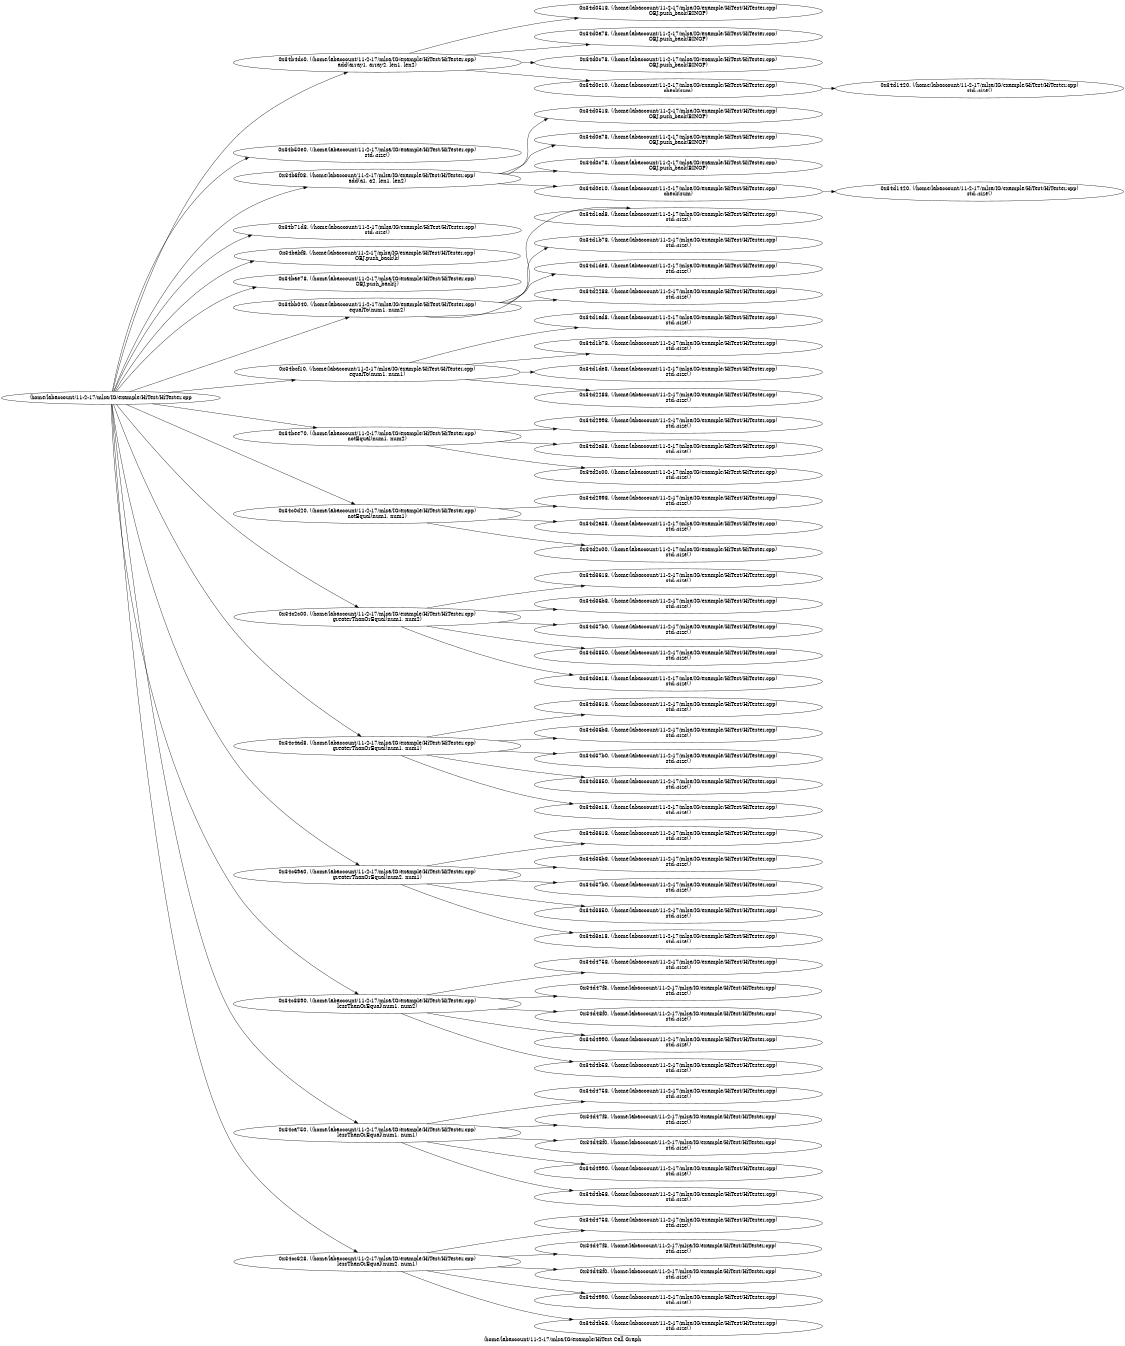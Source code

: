 digraph "/home/labaccount/11-2-17/mlsa/IG/example/HiTest Call Graph" {
	graph [dpi=300
		rankdir=LR
		size="7.5, 10"
		label="/home/labaccount/11-2-17/mlsa/IG/example/HiTest Call Graph"
	];

	Node0x479352024 [shape=oval, label="/home/labaccount/11-2-17/mlsa/IG/example/HiTest/HiTester.cpp"];
	Node0x571477770 [shape=oval, label="0x34b4dc0. (/home/labaccount/11-2-17/mlsa/IG/example/HiTest/HiTester.cpp)\nadd(array1, array2, len1, len2)"];
	Node0x479352024 -> Node0x571477770;
	Node0x758856336 [shape=oval, label="0x34b50e0. (/home/labaccount/11-2-17/mlsa/IG/example/HiTest/HiTester.cpp)\nstd::size()"];
	Node0x479352024 -> Node0x758856336;
	Node0x322763895 [shape=oval, label="0x34b6f08. (/home/labaccount/11-2-17/mlsa/IG/example/HiTest/HiTester.cpp)\nadd(a1, a2, len1, len2)"];
	Node0x479352024 -> Node0x322763895;
	Node0x788830225 [shape=oval, label="0x34b71d8. (/home/labaccount/11-2-17/mlsa/IG/example/HiTest/HiTester.cpp)\nstd::size()"];
	Node0x479352024 -> Node0x788830225;
	Node0x686830596 [shape=oval, label="0x34babf8. (/home/labaccount/11-2-17/mlsa/IG/example/HiTest/HiTester.cpp)\nOBJ.push_back(k)"];
	Node0x479352024 -> Node0x686830596;
	Node0x630097731 [shape=oval, label="0x34bae78. (/home/labaccount/11-2-17/mlsa/IG/example/HiTest/HiTester.cpp)\nOBJ.push_back(j)"];
	Node0x479352024 -> Node0x630097731;
	Node0x355853535 [shape=oval, label="0x34bb040. (/home/labaccount/11-2-17/mlsa/IG/example/HiTest/HiTester.cpp)\nequalTo(num1, num2)"];
	Node0x479352024 -> Node0x355853535;
	Node0x814185772 [shape=oval, label="0x34bcf10. (/home/labaccount/11-2-17/mlsa/IG/example/HiTest/HiTester.cpp)\nequalTo(num1, num1)"];
	Node0x479352024 -> Node0x814185772;
	Node0x865584804 [shape=oval, label="0x34bee70. (/home/labaccount/11-2-17/mlsa/IG/example/HiTest/HiTester.cpp)\nnotEqual(num1, num2)"];
	Node0x479352024 -> Node0x865584804;
	Node0x477953564 [shape=oval, label="0x34c0d20. (/home/labaccount/11-2-17/mlsa/IG/example/HiTest/HiTester.cpp)\nnotEqual(num1, num1)"];
	Node0x479352024 -> Node0x477953564;
	Node0x425983122 [shape=oval, label="0x34c2c00. (/home/labaccount/11-2-17/mlsa/IG/example/HiTest/HiTester.cpp)\ngreaterThanOrEqual(num1, num2)"];
	Node0x479352024 -> Node0x425983122;
	Node0x674089829 [shape=oval, label="0x34c4ad8. (/home/labaccount/11-2-17/mlsa/IG/example/HiTest/HiTester.cpp)\ngreaterThanOrEqual(num1, num1)"];
	Node0x479352024 -> Node0x674089829;
	Node0x990396920 [shape=oval, label="0x34c69a0. (/home/labaccount/11-2-17/mlsa/IG/example/HiTest/HiTester.cpp)\ngreaterThanOrEqual(num2, num1)"];
	Node0x479352024 -> Node0x990396920;
	Node0x515986118 [shape=oval, label="0x34c8890. (/home/labaccount/11-2-17/mlsa/IG/example/HiTest/HiTester.cpp)\nlessThanOrEqual(num1, num2)"];
	Node0x479352024 -> Node0x515986118;
	Node0x592142407 [shape=oval, label="0x34ca750. (/home/labaccount/11-2-17/mlsa/IG/example/HiTest/HiTester.cpp)\nlessThanOrEqual(num1, num1)"];
	Node0x479352024 -> Node0x592142407;
	Node0x358637697 [shape=oval, label="0x34cc628. (/home/labaccount/11-2-17/mlsa/IG/example/HiTest/HiTester.cpp)\nlessThanOrEqual(num2, num1)"];
	Node0x479352024 -> Node0x358637697;
	Node0x737629306 [shape=oval, label="0x34d0518. (/home/labaccount/11-2-17/mlsa/IG/example/HiTest/HiTester.cpp)\nOBJ.push_back(BINOP)"];
	Node0x571477770 -> Node0x737629306;
	Node0x186504295 [shape=oval, label="0x34d0a78. (/home/labaccount/11-2-17/mlsa/IG/example/HiTest/HiTester.cpp)\nOBJ.push_back(BINOP)"];
	Node0x571477770 -> Node0x186504295;
	Node0x724421413 [shape=oval, label="0x34d0c78. (/home/labaccount/11-2-17/mlsa/IG/example/HiTest/HiTester.cpp)\nOBJ.push_back(BINOP)"];
	Node0x571477770 -> Node0x724421413;
	Node0x915277257 [shape=oval, label="0x34d0e10. (/home/labaccount/11-2-17/mlsa/IG/example/HiTest/HiTester.cpp)\ncheck(sum)"];
	Node0x571477770 -> Node0x915277257;
	Node0x228024621 [shape=oval, label="0x34d0518. (/home/labaccount/11-2-17/mlsa/IG/example/HiTest/HiTester.cpp)\nOBJ.push_back(BINOP)"];
	Node0x322763895 -> Node0x228024621;
	Node0x955578199 [shape=oval, label="0x34d0a78. (/home/labaccount/11-2-17/mlsa/IG/example/HiTest/HiTester.cpp)\nOBJ.push_back(BINOP)"];
	Node0x322763895 -> Node0x955578199;
	Node0x292532210 [shape=oval, label="0x34d0c78. (/home/labaccount/11-2-17/mlsa/IG/example/HiTest/HiTester.cpp)\nOBJ.push_back(BINOP)"];
	Node0x322763895 -> Node0x292532210;
	Node0x179050602 [shape=oval, label="0x34d0e10. (/home/labaccount/11-2-17/mlsa/IG/example/HiTest/HiTester.cpp)\ncheck(sum)"];
	Node0x322763895 -> Node0x179050602;
	Node0x722101369 [shape=oval, label="0x34d1ad8. (/home/labaccount/11-2-17/mlsa/IG/example/HiTest/HiTester.cpp)\nstd::size()"];
	Node0x355853535 -> Node0x722101369;
	Node0x492728973 [shape=oval, label="0x34d1b78. (/home/labaccount/11-2-17/mlsa/IG/example/HiTest/HiTester.cpp)\nstd::size()"];
	Node0x355853535 -> Node0x492728973;
	Node0x446890125 [shape=oval, label="0x34d1de8. (/home/labaccount/11-2-17/mlsa/IG/example/HiTest/HiTester.cpp)\nstd::size()"];
	Node0x355853535 -> Node0x446890125;
	Node0x120050194 [shape=oval, label="0x34d2288. (/home/labaccount/11-2-17/mlsa/IG/example/HiTest/HiTester.cpp)\nstd::size()"];
	Node0x355853535 -> Node0x120050194;
	Node0x212941771 [shape=oval, label="0x34d1ad8. (/home/labaccount/11-2-17/mlsa/IG/example/HiTest/HiTester.cpp)\nstd::size()"];
	Node0x814185772 -> Node0x212941771;
	Node0x620836524 [shape=oval, label="0x34d1b78. (/home/labaccount/11-2-17/mlsa/IG/example/HiTest/HiTester.cpp)\nstd::size()"];
	Node0x814185772 -> Node0x620836524;
	Node0x402062808 [shape=oval, label="0x34d1de8. (/home/labaccount/11-2-17/mlsa/IG/example/HiTest/HiTester.cpp)\nstd::size()"];
	Node0x814185772 -> Node0x402062808;
	Node0x741248077 [shape=oval, label="0x34d2288. (/home/labaccount/11-2-17/mlsa/IG/example/HiTest/HiTester.cpp)\nstd::size()"];
	Node0x814185772 -> Node0x741248077;
	Node0x934214460 [shape=oval, label="0x34d2998. (/home/labaccount/11-2-17/mlsa/IG/example/HiTest/HiTester.cpp)\nstd::size()"];
	Node0x865584804 -> Node0x934214460;
	Node0x185907501 [shape=oval, label="0x34d2a38. (/home/labaccount/11-2-17/mlsa/IG/example/HiTest/HiTester.cpp)\nstd::size()"];
	Node0x865584804 -> Node0x185907501;
	Node0x517968977 [shape=oval, label="0x34d2c00. (/home/labaccount/11-2-17/mlsa/IG/example/HiTest/HiTester.cpp)\nstd::size()"];
	Node0x865584804 -> Node0x517968977;
	Node0x448172366 [shape=oval, label="0x34d2998. (/home/labaccount/11-2-17/mlsa/IG/example/HiTest/HiTester.cpp)\nstd::size()"];
	Node0x477953564 -> Node0x448172366;
	Node0x978302922 [shape=oval, label="0x34d2a38. (/home/labaccount/11-2-17/mlsa/IG/example/HiTest/HiTester.cpp)\nstd::size()"];
	Node0x477953564 -> Node0x978302922;
	Node0x726615059 [shape=oval, label="0x34d2c00. (/home/labaccount/11-2-17/mlsa/IG/example/HiTest/HiTester.cpp)\nstd::size()"];
	Node0x477953564 -> Node0x726615059;
	Node0x897422707 [shape=oval, label="0x34d3618. (/home/labaccount/11-2-17/mlsa/IG/example/HiTest/HiTester.cpp)\nstd::size()"];
	Node0x425983122 -> Node0x897422707;
	Node0x700619582 [shape=oval, label="0x34d36b8. (/home/labaccount/11-2-17/mlsa/IG/example/HiTest/HiTester.cpp)\nstd::size()"];
	Node0x425983122 -> Node0x700619582;
	Node0x315190093 [shape=oval, label="0x34d37b0. (/home/labaccount/11-2-17/mlsa/IG/example/HiTest/HiTester.cpp)\nstd::size()"];
	Node0x425983122 -> Node0x315190093;
	Node0x341497104 [shape=oval, label="0x34d3850. (/home/labaccount/11-2-17/mlsa/IG/example/HiTest/HiTester.cpp)\nstd::size()"];
	Node0x425983122 -> Node0x341497104;
	Node0x503451414 [shape=oval, label="0x34d3a18. (/home/labaccount/11-2-17/mlsa/IG/example/HiTest/HiTester.cpp)\nstd::size()"];
	Node0x425983122 -> Node0x503451414;
	Node0x343067628 [shape=oval, label="0x34d3618. (/home/labaccount/11-2-17/mlsa/IG/example/HiTest/HiTester.cpp)\nstd::size()"];
	Node0x674089829 -> Node0x343067628;
	Node0x208991800 [shape=oval, label="0x34d36b8. (/home/labaccount/11-2-17/mlsa/IG/example/HiTest/HiTester.cpp)\nstd::size()"];
	Node0x674089829 -> Node0x208991800;
	Node0x163122022 [shape=oval, label="0x34d37b0. (/home/labaccount/11-2-17/mlsa/IG/example/HiTest/HiTester.cpp)\nstd::size()"];
	Node0x674089829 -> Node0x163122022;
	Node0x755833299 [shape=oval, label="0x34d3850. (/home/labaccount/11-2-17/mlsa/IG/example/HiTest/HiTester.cpp)\nstd::size()"];
	Node0x674089829 -> Node0x755833299;
	Node0x337093434 [shape=oval, label="0x34d3a18. (/home/labaccount/11-2-17/mlsa/IG/example/HiTest/HiTester.cpp)\nstd::size()"];
	Node0x674089829 -> Node0x337093434;
	Node0x605828159 [shape=oval, label="0x34d3618. (/home/labaccount/11-2-17/mlsa/IG/example/HiTest/HiTester.cpp)\nstd::size()"];
	Node0x990396920 -> Node0x605828159;
	Node0x402997956 [shape=oval, label="0x34d36b8. (/home/labaccount/11-2-17/mlsa/IG/example/HiTest/HiTester.cpp)\nstd::size()"];
	Node0x990396920 -> Node0x402997956;
	Node0x346466542 [shape=oval, label="0x34d37b0. (/home/labaccount/11-2-17/mlsa/IG/example/HiTest/HiTester.cpp)\nstd::size()"];
	Node0x990396920 -> Node0x346466542;
	Node0x794515198 [shape=oval, label="0x34d3850. (/home/labaccount/11-2-17/mlsa/IG/example/HiTest/HiTester.cpp)\nstd::size()"];
	Node0x990396920 -> Node0x794515198;
	Node0x989443973 [shape=oval, label="0x34d3a18. (/home/labaccount/11-2-17/mlsa/IG/example/HiTest/HiTester.cpp)\nstd::size()"];
	Node0x990396920 -> Node0x989443973;
	Node0x956887281 [shape=oval, label="0x34d4758. (/home/labaccount/11-2-17/mlsa/IG/example/HiTest/HiTester.cpp)\nstd::size()"];
	Node0x515986118 -> Node0x956887281;
	Node0x101159967 [shape=oval, label="0x34d47f8. (/home/labaccount/11-2-17/mlsa/IG/example/HiTest/HiTester.cpp)\nstd::size()"];
	Node0x515986118 -> Node0x101159967;
	Node0x630785544 [shape=oval, label="0x34d48f0. (/home/labaccount/11-2-17/mlsa/IG/example/HiTest/HiTester.cpp)\nstd::size()"];
	Node0x515986118 -> Node0x630785544;
	Node0x900921057 [shape=oval, label="0x34d4990. (/home/labaccount/11-2-17/mlsa/IG/example/HiTest/HiTester.cpp)\nstd::size()"];
	Node0x515986118 -> Node0x900921057;
	Node0x606966531 [shape=oval, label="0x34d4b58. (/home/labaccount/11-2-17/mlsa/IG/example/HiTest/HiTester.cpp)\nstd::size()"];
	Node0x515986118 -> Node0x606966531;
	Node0x249290358 [shape=oval, label="0x34d4758. (/home/labaccount/11-2-17/mlsa/IG/example/HiTest/HiTester.cpp)\nstd::size()"];
	Node0x592142407 -> Node0x249290358;
	Node0x198082603 [shape=oval, label="0x34d47f8. (/home/labaccount/11-2-17/mlsa/IG/example/HiTest/HiTester.cpp)\nstd::size()"];
	Node0x592142407 -> Node0x198082603;
	Node0x526872658 [shape=oval, label="0x34d48f0. (/home/labaccount/11-2-17/mlsa/IG/example/HiTest/HiTester.cpp)\nstd::size()"];
	Node0x592142407 -> Node0x526872658;
	Node0x631221492 [shape=oval, label="0x34d4990. (/home/labaccount/11-2-17/mlsa/IG/example/HiTest/HiTester.cpp)\nstd::size()"];
	Node0x592142407 -> Node0x631221492;
	Node0x774200191 [shape=oval, label="0x34d4b58. (/home/labaccount/11-2-17/mlsa/IG/example/HiTest/HiTester.cpp)\nstd::size()"];
	Node0x592142407 -> Node0x774200191;
	Node0x350772588 [shape=oval, label="0x34d4758. (/home/labaccount/11-2-17/mlsa/IG/example/HiTest/HiTester.cpp)\nstd::size()"];
	Node0x358637697 -> Node0x350772588;
	Node0x790800878 [shape=oval, label="0x34d47f8. (/home/labaccount/11-2-17/mlsa/IG/example/HiTest/HiTester.cpp)\nstd::size()"];
	Node0x358637697 -> Node0x790800878;
	Node0x749933204 [shape=oval, label="0x34d48f0. (/home/labaccount/11-2-17/mlsa/IG/example/HiTest/HiTester.cpp)\nstd::size()"];
	Node0x358637697 -> Node0x749933204;
	Node0x756912174 [shape=oval, label="0x34d4990. (/home/labaccount/11-2-17/mlsa/IG/example/HiTest/HiTester.cpp)\nstd::size()"];
	Node0x358637697 -> Node0x756912174;
	Node0x325427513 [shape=oval, label="0x34d4b58. (/home/labaccount/11-2-17/mlsa/IG/example/HiTest/HiTester.cpp)\nstd::size()"];
	Node0x358637697 -> Node0x325427513;
	Node0x683456113 [shape=oval, label="0x34d1420. (/home/labaccount/11-2-17/mlsa/IG/example/HiTest/HiTester.cpp)\nstd::size()"];
	Node0x915277257 -> Node0x683456113;
	Node0x905503063 [shape=oval, label="0x34d1420. (/home/labaccount/11-2-17/mlsa/IG/example/HiTest/HiTester.cpp)\nstd::size()"];
	Node0x179050602 -> Node0x905503063;
}